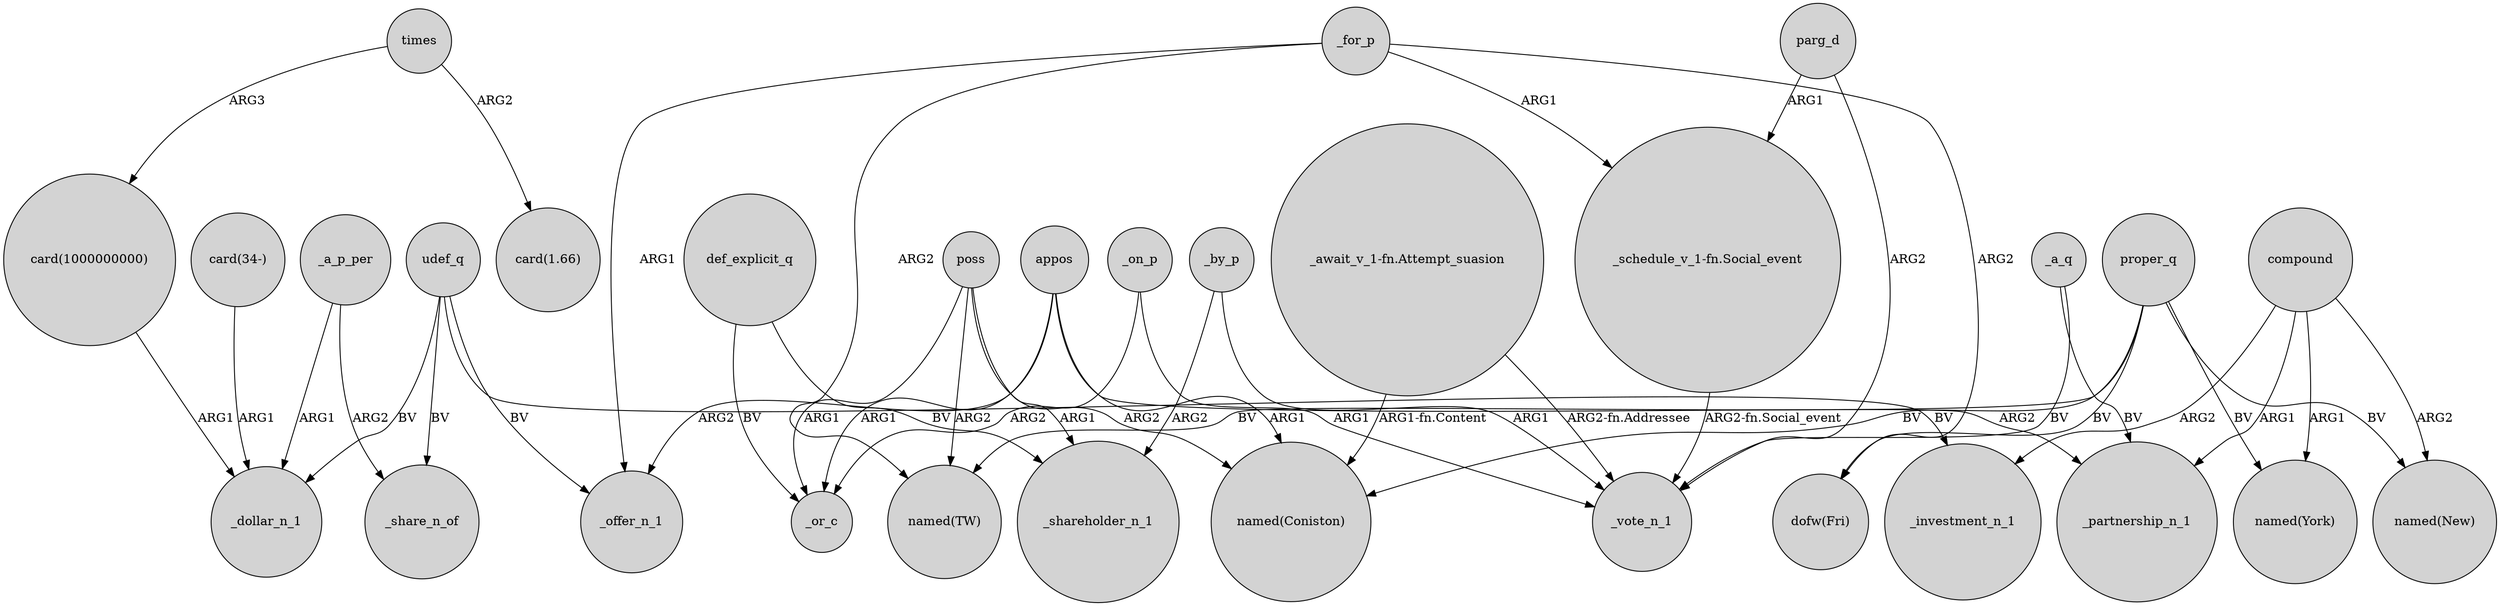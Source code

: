 digraph {
	node [shape=circle style=filled]
	"card(34-)" -> _dollar_n_1 [label=ARG1]
	"card(1000000000)" -> _dollar_n_1 [label=ARG1]
	proper_q -> "named(TW)" [label=BV]
	appos -> _or_c [label=ARG1]
	_for_p -> "named(TW)" [label=ARG2]
	def_explicit_q -> _or_c [label=BV]
	proper_q -> "named(Coniston)" [label=BV]
	_for_p -> _offer_n_1 [label=ARG1]
	proper_q -> "dofw(Fri)" [label=BV]
	"_schedule_v_1-fn.Social_event" -> _vote_n_1 [label="ARG2-fn.Social_event"]
	compound -> "named(New)" [label=ARG2]
	_on_p -> _vote_n_1 [label=ARG1]
	compound -> _investment_n_1 [label=ARG2]
	poss -> "named(TW)" [label=ARG2]
	_for_p -> "dofw(Fri)" [label=ARG2]
	_by_p -> _shareholder_n_1 [label=ARG2]
	proper_q -> "named(New)" [label=BV]
	_for_p -> "_schedule_v_1-fn.Social_event" [label=ARG1]
	"_await_v_1-fn.Attempt_suasion" -> "named(Coniston)" [label="ARG1-fn.Content"]
	udef_q -> _offer_n_1 [label=BV]
	times -> "card(1000000000)" [label=ARG3]
	_a_q -> _partnership_n_1 [label=BV]
	proper_q -> "named(York)" [label=BV]
	_by_p -> _vote_n_1 [label=ARG1]
	appos -> _offer_n_1 [label=ARG2]
	compound -> _partnership_n_1 [label=ARG1]
	parg_d -> _vote_n_1 [label=ARG2]
	poss -> _or_c [label=ARG1]
	_a_q -> _vote_n_1 [label=BV]
	appos -> "named(Coniston)" [label=ARG1]
	_a_p_per -> _share_n_of [label=ARG2]
	def_explicit_q -> _shareholder_n_1 [label=BV]
	parg_d -> "_schedule_v_1-fn.Social_event" [label=ARG1]
	udef_q -> _share_n_of [label=BV]
	poss -> _shareholder_n_1 [label=ARG1]
	udef_q -> _dollar_n_1 [label=BV]
	udef_q -> _investment_n_1 [label=BV]
	_a_p_per -> _dollar_n_1 [label=ARG1]
	"_await_v_1-fn.Attempt_suasion" -> _vote_n_1 [label="ARG2-fn.Addressee"]
	_on_p -> _or_c [label=ARG2]
	poss -> "named(Coniston)" [label=ARG2]
	times -> "card(1.66)" [label=ARG2]
	compound -> "named(York)" [label=ARG1]
	appos -> _partnership_n_1 [label=ARG2]
}
